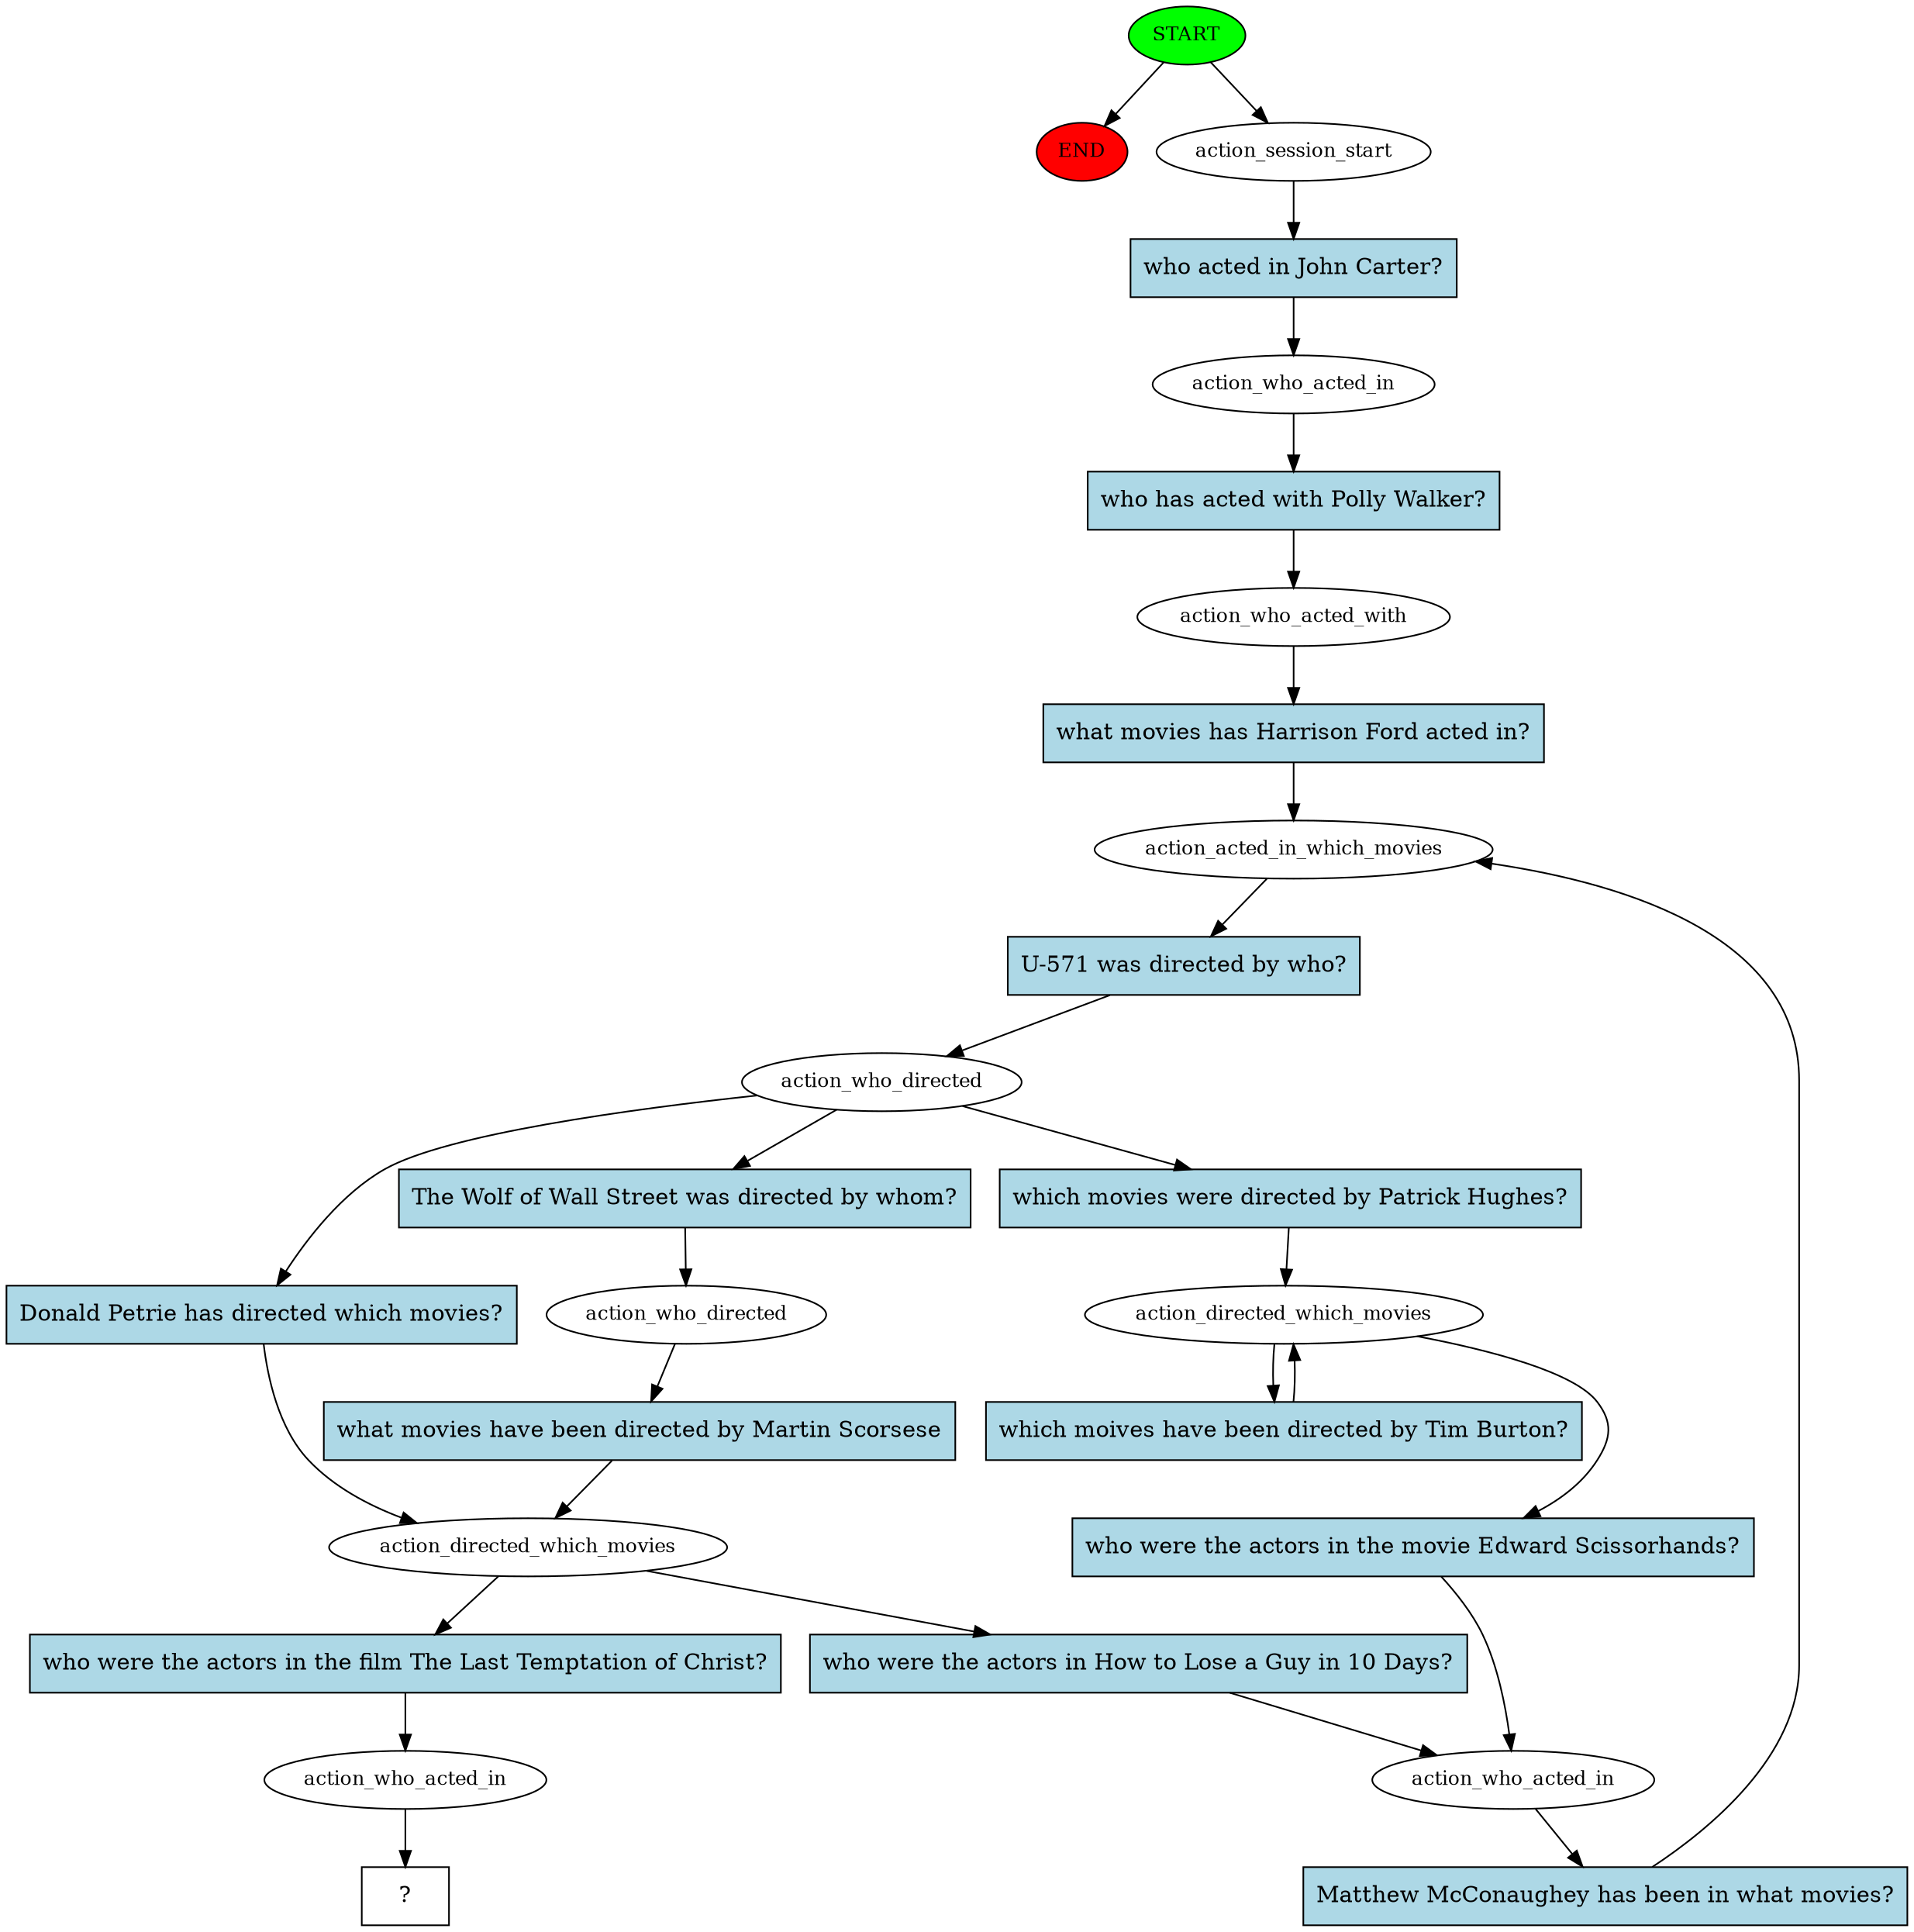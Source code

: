 digraph  {
0 [class="start active", fillcolor=green, fontsize=12, label=START, style=filled];
"-1" [class=end, fillcolor=red, fontsize=12, label=END, style=filled];
1 [class=active, fontsize=12, label=action_session_start];
2 [class=active, fontsize=12, label=action_who_acted_in];
3 [class=active, fontsize=12, label=action_who_acted_with];
4 [class=active, fontsize=12, label=action_acted_in_which_movies];
5 [class=active, fontsize=12, label=action_who_directed];
6 [class=active, fontsize=12, label=action_directed_which_movies];
8 [class=active, fontsize=12, label=action_who_acted_in];
11 [class=active, fontsize=12, label=action_directed_which_movies];
15 [class=active, fontsize=12, label=action_who_directed];
17 [class=active, fontsize=12, label=action_who_acted_in];
18 [class="intent dashed active", label="  ?  ", shape=rect];
19 [class="intent active", fillcolor=lightblue, label="who acted in John Carter?", shape=rect, style=filled];
20 [class="intent active", fillcolor=lightblue, label="who has acted with Polly Walker?", shape=rect, style=filled];
21 [class="intent active", fillcolor=lightblue, label="what movies has Harrison Ford acted in?", shape=rect, style=filled];
22 [class="intent active", fillcolor=lightblue, label="U-571 was directed by who?", shape=rect, style=filled];
23 [class="intent active", fillcolor=lightblue, label="which movies were directed by Patrick Hughes?", shape=rect, style=filled];
24 [class="intent active", fillcolor=lightblue, label="Donald Petrie has directed which movies?", shape=rect, style=filled];
25 [class="intent active", fillcolor=lightblue, label="The Wolf of Wall Street was directed by whom?", shape=rect, style=filled];
26 [class="intent active", fillcolor=lightblue, label="who were the actors in the movie Edward Scissorhands?", shape=rect, style=filled];
27 [class="intent active", fillcolor=lightblue, label="which moives have been directed by Tim Burton?", shape=rect, style=filled];
28 [class="intent active", fillcolor=lightblue, label="Matthew McConaughey has been in what movies?", shape=rect, style=filled];
29 [class="intent active", fillcolor=lightblue, label="who were the actors in How to Lose a Guy in 10 Days?", shape=rect, style=filled];
30 [class="intent active", fillcolor=lightblue, label="who were the actors in the film The Last Temptation of Christ?", shape=rect, style=filled];
31 [class="intent active", fillcolor=lightblue, label="what movies have been directed by Martin Scorsese", shape=rect, style=filled];
0 -> "-1"  [class="", key=NONE, label=""];
0 -> 1  [class=active, key=NONE, label=""];
1 -> 19  [class=active, key=0];
2 -> 20  [class=active, key=0];
3 -> 21  [class=active, key=0];
4 -> 22  [class=active, key=0];
5 -> 23  [class=active, key=0];
5 -> 24  [class=active, key=0];
5 -> 25  [class=active, key=0];
6 -> 26  [class=active, key=0];
6 -> 27  [class=active, key=0];
8 -> 28  [class=active, key=0];
11 -> 29  [class=active, key=0];
11 -> 30  [class=active, key=0];
15 -> 31  [class=active, key=0];
17 -> 18  [class=active, key=NONE, label=""];
19 -> 2  [class=active, key=0];
20 -> 3  [class=active, key=0];
21 -> 4  [class=active, key=0];
22 -> 5  [class=active, key=0];
23 -> 6  [class=active, key=0];
24 -> 11  [class=active, key=0];
25 -> 15  [class=active, key=0];
26 -> 8  [class=active, key=0];
27 -> 6  [class=active, key=0];
28 -> 4  [class=active, key=0];
29 -> 8  [class=active, key=0];
30 -> 17  [class=active, key=0];
31 -> 11  [class=active, key=0];
}
